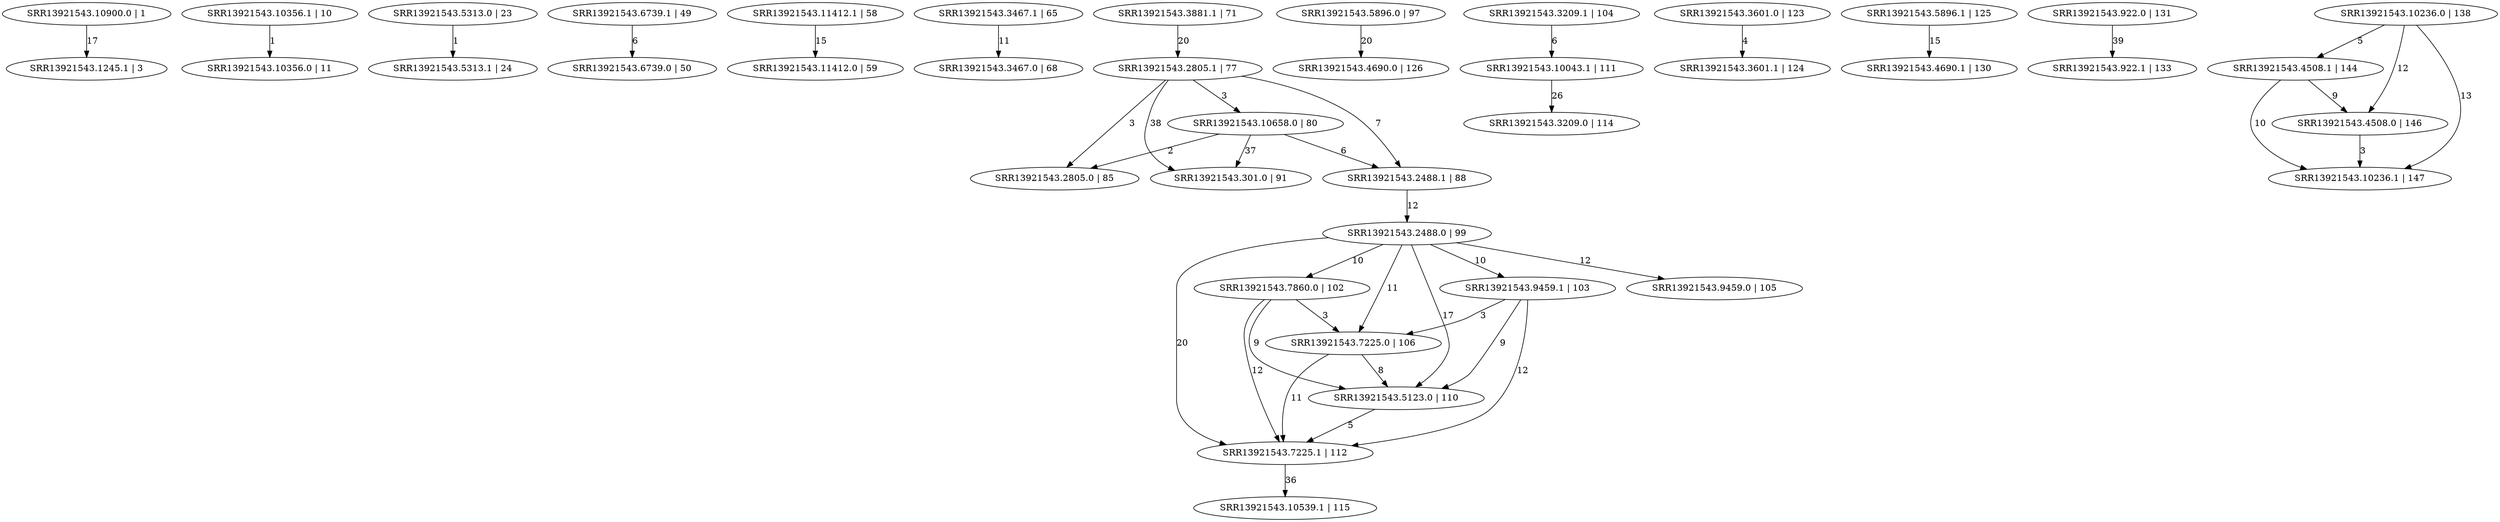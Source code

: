 digraph G {
	1 -> 3 [label="17"];
	10 -> 11 [label="1"];
	23 -> 24 [label="1"];
	49 -> 50 [label="6"];
	58 -> 59 [label="15"];
	65 -> 68 [label="11"];
	71 -> 77 [label="20"];
	77 -> 80 [label="3"];
	77 -> 85 [label="3"];
	77 -> 88 [label="7"];
	77 -> 91 [label="38"];
	80 -> 85 [label="2"];
	80 -> 88 [label="6"];
	80 -> 91 [label="37"];
	88 -> 99 [label="12"];
	97 -> 126 [label="20"];
	99 -> 102 [label="10"];
	99 -> 103 [label="10"];
	99 -> 105 [label="12"];
	99 -> 106 [label="11"];
	99 -> 110 [label="17"];
	99 -> 112 [label="20"];
	102 -> 106 [label="3"];
	102 -> 110 [label="9"];
	102 -> 112 [label="12"];
	103 -> 106 [label="3"];
	103 -> 110 [label="9"];
	103 -> 112 [label="12"];
	104 -> 111 [label="6"];
	106 -> 110 [label="8"];
	106 -> 112 [label="11"];
	110 -> 112 [label="5"];
	111 -> 114 [label="26"];
	112 -> 115 [label="36"];
	123 -> 124 [label="4"];
	125 -> 130 [label="15"];
	131 -> 133 [label="39"];
	138 -> 144 [label="5"];
	138 -> 146 [label="12"];
	138 -> 147 [label="13"];
	144 -> 146 [label="9"];
	144 -> 147 [label="10"];
	146 -> 147 [label="3"];
	111 [label="SRR13921543.10043.1 | 111"];
	138 [label="SRR13921543.10236.0 | 138"];
	147 [label="SRR13921543.10236.1 | 147"];
	11 [label="SRR13921543.10356.0 | 11"];
	10 [label="SRR13921543.10356.1 | 10"];
	115 [label="SRR13921543.10539.1 | 115"];
	80 [label="SRR13921543.10658.0 | 80"];
	1 [label="SRR13921543.10900.0 | 1"];
	59 [label="SRR13921543.11412.0 | 59"];
	58 [label="SRR13921543.11412.1 | 58"];
	3 [label="SRR13921543.1245.1 | 3"];
	99 [label="SRR13921543.2488.0 | 99"];
	88 [label="SRR13921543.2488.1 | 88"];
	85 [label="SRR13921543.2805.0 | 85"];
	77 [label="SRR13921543.2805.1 | 77"];
	91 [label="SRR13921543.301.0 | 91"];
	114 [label="SRR13921543.3209.0 | 114"];
	104 [label="SRR13921543.3209.1 | 104"];
	68 [label="SRR13921543.3467.0 | 68"];
	65 [label="SRR13921543.3467.1 | 65"];
	123 [label="SRR13921543.3601.0 | 123"];
	124 [label="SRR13921543.3601.1 | 124"];
	71 [label="SRR13921543.3881.1 | 71"];
	146 [label="SRR13921543.4508.0 | 146"];
	144 [label="SRR13921543.4508.1 | 144"];
	126 [label="SRR13921543.4690.0 | 126"];
	130 [label="SRR13921543.4690.1 | 130"];
	110 [label="SRR13921543.5123.0 | 110"];
	23 [label="SRR13921543.5313.0 | 23"];
	24 [label="SRR13921543.5313.1 | 24"];
	97 [label="SRR13921543.5896.0 | 97"];
	125 [label="SRR13921543.5896.1 | 125"];
	50 [label="SRR13921543.6739.0 | 50"];
	49 [label="SRR13921543.6739.1 | 49"];
	106 [label="SRR13921543.7225.0 | 106"];
	112 [label="SRR13921543.7225.1 | 112"];
	102 [label="SRR13921543.7860.0 | 102"];
	131 [label="SRR13921543.922.0 | 131"];
	133 [label="SRR13921543.922.1 | 133"];
	105 [label="SRR13921543.9459.0 | 105"];
	103 [label="SRR13921543.9459.1 | 103"];
}
